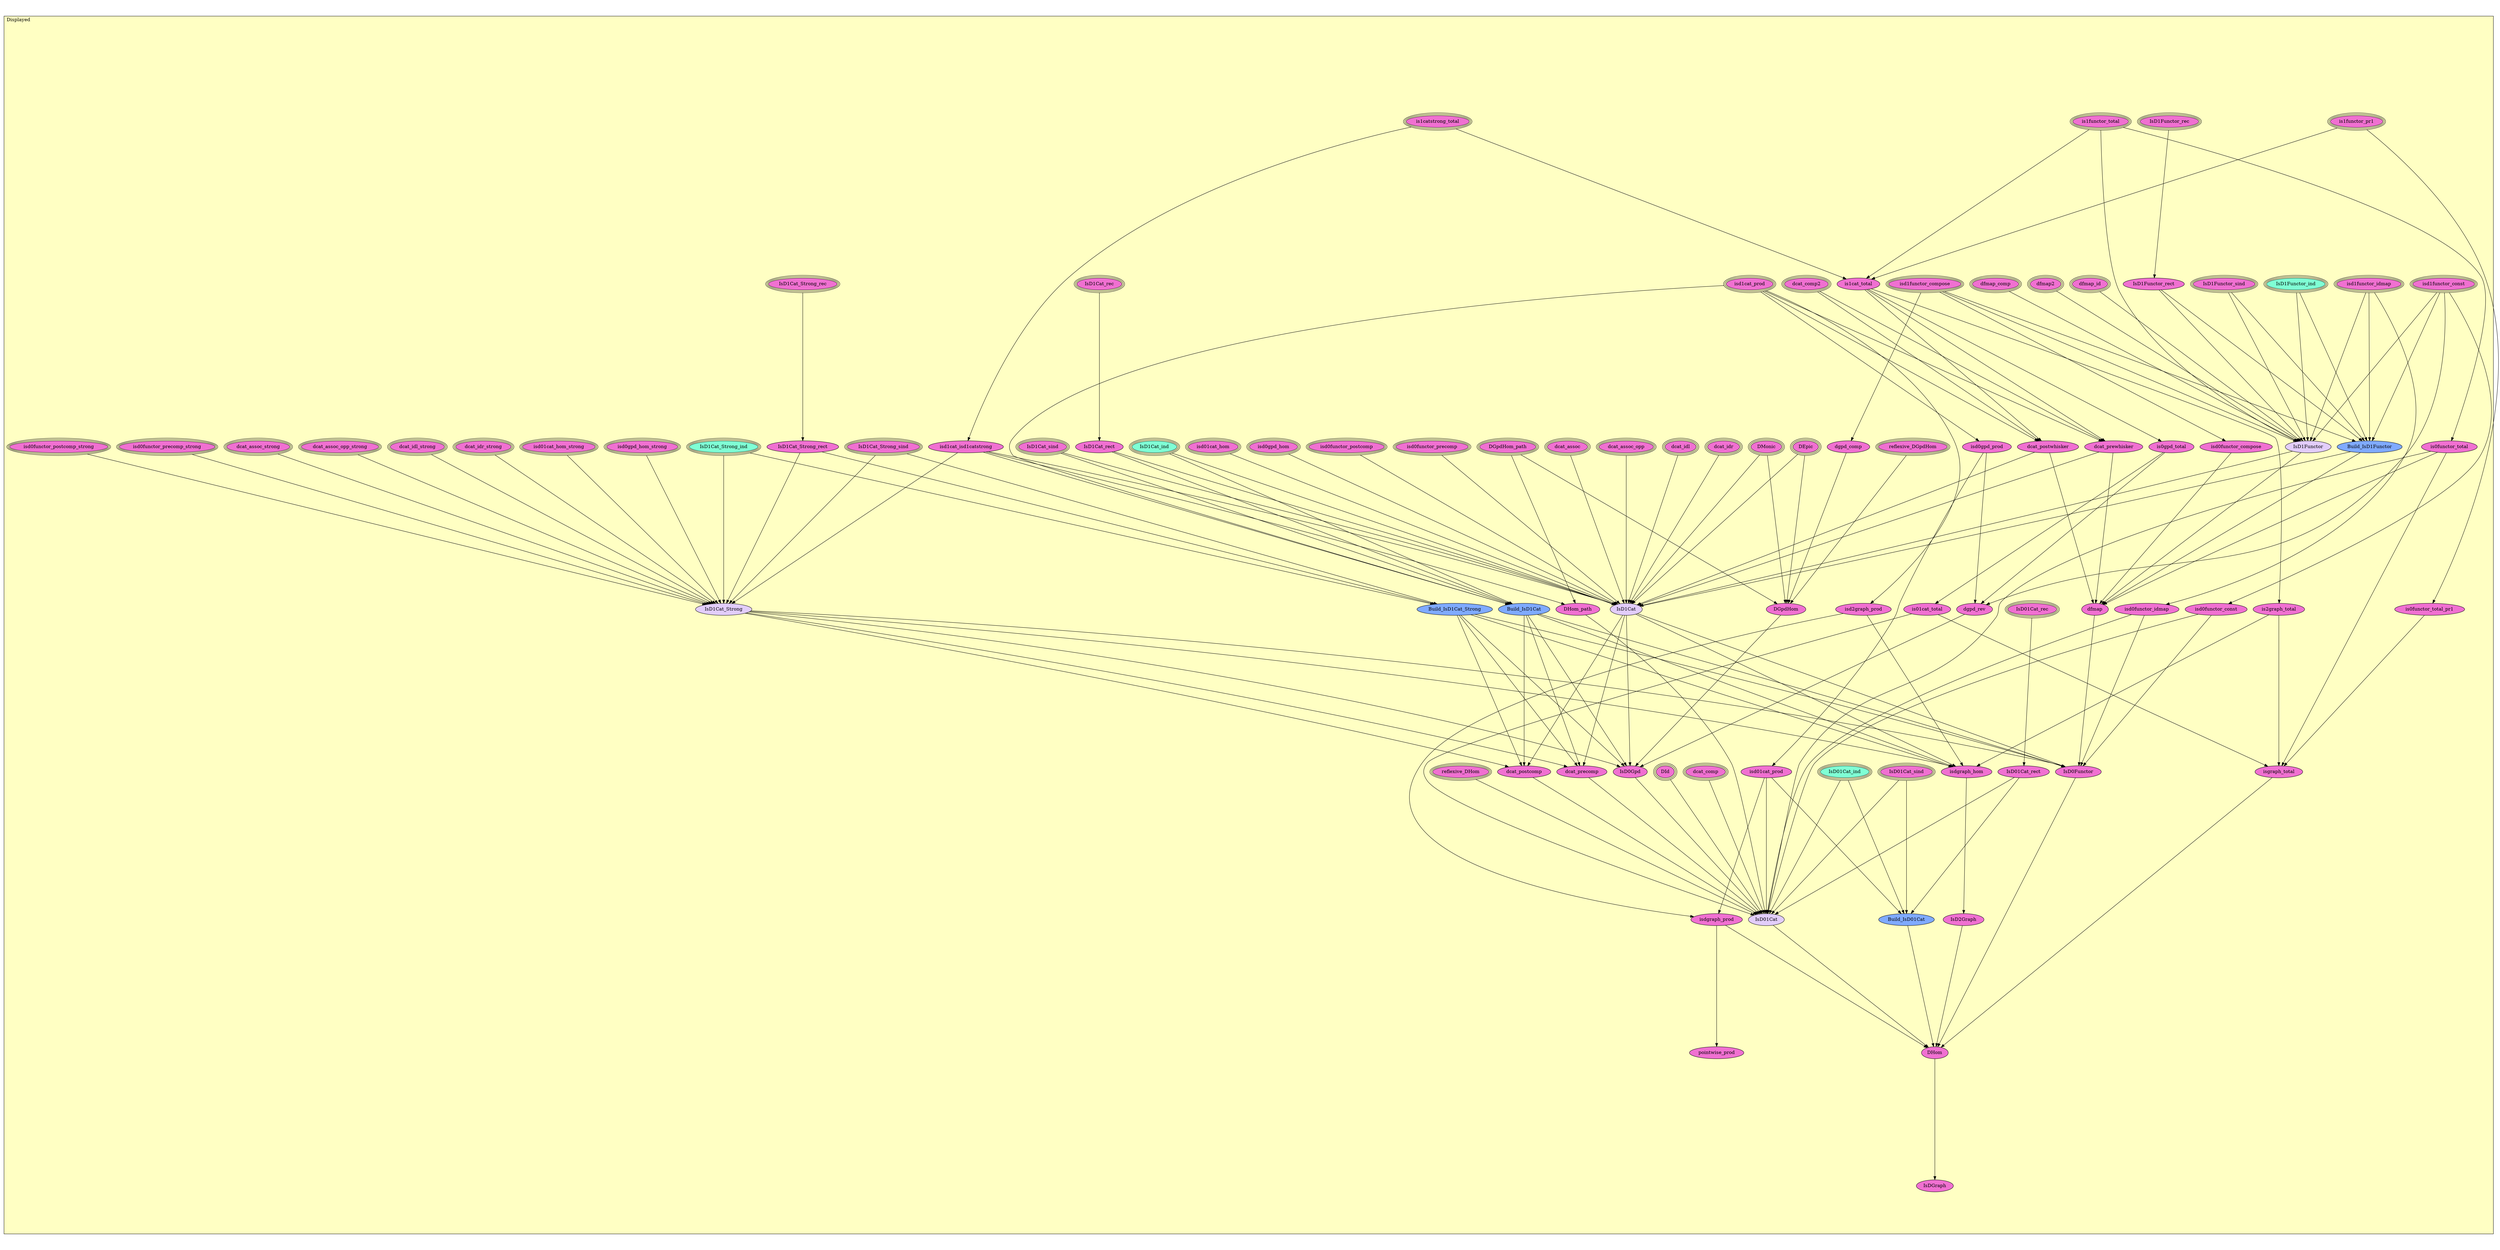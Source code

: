 digraph HoTT_WildCat_Displayed {
  graph [ratio=0.5]
  node [style=filled]
Displayed_isd1cat_prod [label="isd1cat_prod", URL=<Displayed.html#isd1cat_prod>, peripheries=3, fillcolor="#F070D1"] ;
Displayed_isd2graph_prod [label="isd2graph_prod", URL=<Displayed.html#isd2graph_prod>, fillcolor="#F070D1"] ;
Displayed_isd0gpd_prod [label="isd0gpd_prod", URL=<Displayed.html#isd0gpd_prod>, fillcolor="#F070D1"] ;
Displayed_isd01cat_prod [label="isd01cat_prod", URL=<Displayed.html#isd01cat_prod>, fillcolor="#F070D1"] ;
Displayed_isdgraph_prod [label="isdgraph_prod", URL=<Displayed.html#isdgraph_prod>, fillcolor="#F070D1"] ;
Displayed_pointwise_prod [label="pointwise_prod", URL=<Displayed.html#pointwise_prod>, fillcolor="#F070D1"] ;
Displayed_isd1functor_compose [label="isd1functor_compose", URL=<Displayed.html#isd1functor_compose>, peripheries=3, fillcolor="#F070D1"] ;
Displayed_isd0functor_compose [label="isd0functor_compose", URL=<Displayed.html#isd0functor_compose>, fillcolor="#F070D1"] ;
Displayed_isd1functor_const [label="isd1functor_const", URL=<Displayed.html#isd1functor_const>, peripheries=3, fillcolor="#F070D1"] ;
Displayed_isd0functor_const [label="isd0functor_const", URL=<Displayed.html#isd0functor_const>, fillcolor="#F070D1"] ;
Displayed_isd1functor_idmap [label="isd1functor_idmap", URL=<Displayed.html#isd1functor_idmap>, peripheries=3, fillcolor="#F070D1"] ;
Displayed_isd0functor_idmap [label="isd0functor_idmap", URL=<Displayed.html#isd0functor_idmap>, fillcolor="#F070D1"] ;
Displayed_is1functor_total [label="is1functor_total", URL=<Displayed.html#is1functor_total>, peripheries=3, fillcolor="#F070D1"] ;
Displayed_dfmap_comp [label="dfmap_comp", URL=<Displayed.html#dfmap_comp>, peripheries=3, fillcolor="#F070D1"] ;
Displayed_dfmap_id [label="dfmap_id", URL=<Displayed.html#dfmap_id>, peripheries=3, fillcolor="#F070D1"] ;
Displayed_dfmap2 [label="dfmap2", URL=<Displayed.html#dfmap2>, peripheries=3, fillcolor="#F070D1"] ;
Displayed_IsD1Functor_sind [label="IsD1Functor_sind", URL=<Displayed.html#IsD1Functor_sind>, peripheries=3, fillcolor="#F070D1"] ;
Displayed_IsD1Functor_rec [label="IsD1Functor_rec", URL=<Displayed.html#IsD1Functor_rec>, peripheries=3, fillcolor="#F070D1"] ;
Displayed_IsD1Functor_ind [label="IsD1Functor_ind", URL=<Displayed.html#IsD1Functor_ind>, peripheries=3, fillcolor="#7FFFD4"] ;
Displayed_IsD1Functor_rect [label="IsD1Functor_rect", URL=<Displayed.html#IsD1Functor_rect>, fillcolor="#F070D1"] ;
Displayed_Build_IsD1Functor [label="Build_IsD1Functor", URL=<Displayed.html#Build_IsD1Functor>, fillcolor="#7FAAFF"] ;
Displayed_IsD1Functor [label="IsD1Functor", URL=<Displayed.html#IsD1Functor>, fillcolor="#E2CDFA"] ;
Displayed_is1catstrong_total [label="is1catstrong_total", URL=<Displayed.html#is1catstrong_total>, peripheries=3, fillcolor="#F070D1"] ;
Displayed_isd1cat_isd1catstrong [label="isd1cat_isd1catstrong", URL=<Displayed.html#isd1cat_isd1catstrong>, fillcolor="#F070D1"] ;
Displayed_dcat_idr_strong [label="dcat_idr_strong", URL=<Displayed.html#dcat_idr_strong>, peripheries=3, fillcolor="#F070D1"] ;
Displayed_dcat_idl_strong [label="dcat_idl_strong", URL=<Displayed.html#dcat_idl_strong>, peripheries=3, fillcolor="#F070D1"] ;
Displayed_dcat_assoc_opp_strong [label="dcat_assoc_opp_strong", URL=<Displayed.html#dcat_assoc_opp_strong>, peripheries=3, fillcolor="#F070D1"] ;
Displayed_dcat_assoc_strong [label="dcat_assoc_strong", URL=<Displayed.html#dcat_assoc_strong>, peripheries=3, fillcolor="#F070D1"] ;
Displayed_isd0functor_precomp_strong [label="isd0functor_precomp_strong", URL=<Displayed.html#isd0functor_precomp_strong>, peripheries=3, fillcolor="#F070D1"] ;
Displayed_isd0functor_postcomp_strong [label="isd0functor_postcomp_strong", URL=<Displayed.html#isd0functor_postcomp_strong>, peripheries=3, fillcolor="#F070D1"] ;
Displayed_isd0gpd_hom_strong [label="isd0gpd_hom_strong", URL=<Displayed.html#isd0gpd_hom_strong>, peripheries=3, fillcolor="#F070D1"] ;
Displayed_isd01cat_hom_strong [label="isd01cat_hom_strong", URL=<Displayed.html#isd01cat_hom_strong>, peripheries=3, fillcolor="#F070D1"] ;
Displayed_IsD1Cat_Strong_sind [label="IsD1Cat_Strong_sind", URL=<Displayed.html#IsD1Cat_Strong_sind>, peripheries=3, fillcolor="#F070D1"] ;
Displayed_IsD1Cat_Strong_rec [label="IsD1Cat_Strong_rec", URL=<Displayed.html#IsD1Cat_Strong_rec>, peripheries=3, fillcolor="#F070D1"] ;
Displayed_IsD1Cat_Strong_ind [label="IsD1Cat_Strong_ind", URL=<Displayed.html#IsD1Cat_Strong_ind>, peripheries=3, fillcolor="#7FFFD4"] ;
Displayed_IsD1Cat_Strong_rect [label="IsD1Cat_Strong_rect", URL=<Displayed.html#IsD1Cat_Strong_rect>, fillcolor="#F070D1"] ;
Displayed_Build_IsD1Cat_Strong [label="Build_IsD1Cat_Strong", URL=<Displayed.html#Build_IsD1Cat_Strong>, fillcolor="#7FAAFF"] ;
Displayed_IsD1Cat_Strong [label="IsD1Cat_Strong", URL=<Displayed.html#IsD1Cat_Strong>, fillcolor="#E2CDFA"] ;
Displayed_is1functor_pr1 [label="is1functor_pr1", URL=<Displayed.html#is1functor_pr1>, peripheries=3, fillcolor="#F070D1"] ;
Displayed_is1cat_total [label="is1cat_total", URL=<Displayed.html#is1cat_total>, fillcolor="#F070D1"] ;
Displayed_is0functor_total [label="is0functor_total", URL=<Displayed.html#is0functor_total>, fillcolor="#F070D1"] ;
Displayed_is2graph_total [label="is2graph_total", URL=<Displayed.html#is2graph_total>, fillcolor="#F070D1"] ;
Displayed_is0functor_total_pr1 [label="is0functor_total_pr1", URL=<Displayed.html#is0functor_total_pr1>, fillcolor="#F070D1"] ;
Displayed_is0gpd_total [label="is0gpd_total", URL=<Displayed.html#is0gpd_total>, fillcolor="#F070D1"] ;
Displayed_is01cat_total [label="is01cat_total", URL=<Displayed.html#is01cat_total>, fillcolor="#F070D1"] ;
Displayed_isgraph_total [label="isgraph_total", URL=<Displayed.html#isgraph_total>, fillcolor="#F070D1"] ;
Displayed_DEpic [label="DEpic", URL=<Displayed.html#DEpic>, peripheries=3, fillcolor="#F070D1"] ;
Displayed_DMonic [label="DMonic", URL=<Displayed.html#DMonic>, peripheries=3, fillcolor="#F070D1"] ;
Displayed_dcat_comp2 [label="dcat_comp2", URL=<Displayed.html#dcat_comp2>, peripheries=3, fillcolor="#F070D1"] ;
Displayed_dcat_prewhisker [label="dcat_prewhisker", URL=<Displayed.html#dcat_prewhisker>, fillcolor="#F070D1"] ;
Displayed_dcat_postwhisker [label="dcat_postwhisker", URL=<Displayed.html#dcat_postwhisker>, fillcolor="#F070D1"] ;
Displayed_dcat_idr [label="dcat_idr", URL=<Displayed.html#dcat_idr>, peripheries=3, fillcolor="#F070D1"] ;
Displayed_dcat_idl [label="dcat_idl", URL=<Displayed.html#dcat_idl>, peripheries=3, fillcolor="#F070D1"] ;
Displayed_dcat_assoc_opp [label="dcat_assoc_opp", URL=<Displayed.html#dcat_assoc_opp>, peripheries=3, fillcolor="#F070D1"] ;
Displayed_dcat_assoc [label="dcat_assoc", URL=<Displayed.html#dcat_assoc>, peripheries=3, fillcolor="#F070D1"] ;
Displayed_isd0functor_precomp [label="isd0functor_precomp", URL=<Displayed.html#isd0functor_precomp>, peripheries=3, fillcolor="#F070D1"] ;
Displayed_isd0functor_postcomp [label="isd0functor_postcomp", URL=<Displayed.html#isd0functor_postcomp>, peripheries=3, fillcolor="#F070D1"] ;
Displayed_isd0gpd_hom [label="isd0gpd_hom", URL=<Displayed.html#isd0gpd_hom>, peripheries=3, fillcolor="#F070D1"] ;
Displayed_isd01cat_hom [label="isd01cat_hom", URL=<Displayed.html#isd01cat_hom>, peripheries=3, fillcolor="#F070D1"] ;
Displayed_IsD1Cat_sind [label="IsD1Cat_sind", URL=<Displayed.html#IsD1Cat_sind>, peripheries=3, fillcolor="#F070D1"] ;
Displayed_IsD1Cat_rec [label="IsD1Cat_rec", URL=<Displayed.html#IsD1Cat_rec>, peripheries=3, fillcolor="#F070D1"] ;
Displayed_IsD1Cat_ind [label="IsD1Cat_ind", URL=<Displayed.html#IsD1Cat_ind>, peripheries=3, fillcolor="#7FFFD4"] ;
Displayed_IsD1Cat_rect [label="IsD1Cat_rect", URL=<Displayed.html#IsD1Cat_rect>, fillcolor="#F070D1"] ;
Displayed_Build_IsD1Cat [label="Build_IsD1Cat", URL=<Displayed.html#Build_IsD1Cat>, fillcolor="#7FAAFF"] ;
Displayed_IsD1Cat [label="IsD1Cat", URL=<Displayed.html#IsD1Cat>, fillcolor="#E2CDFA"] ;
Displayed_isdgraph_hom [label="isdgraph_hom", URL=<Displayed.html#isdgraph_hom>, fillcolor="#F070D1"] ;
Displayed_IsD2Graph [label="IsD2Graph", URL=<Displayed.html#IsD2Graph>, fillcolor="#F070D1"] ;
Displayed_dfmap [label="dfmap", URL=<Displayed.html#dfmap>, fillcolor="#F070D1"] ;
Displayed_IsD0Functor [label="IsD0Functor", URL=<Displayed.html#IsD0Functor>, fillcolor="#F070D1"] ;
Displayed_reflexive_DGpdHom [label="reflexive_DGpdHom", URL=<Displayed.html#reflexive_DGpdHom>, peripheries=3, fillcolor="#F070D1"] ;
Displayed_reflexive_DHom [label="reflexive_DHom", URL=<Displayed.html#reflexive_DHom>, peripheries=3, fillcolor="#F070D1"] ;
Displayed_DGpdHom_path [label="DGpdHom_path", URL=<Displayed.html#DGpdHom_path>, peripheries=3, fillcolor="#F070D1"] ;
Displayed_DHom_path [label="DHom_path", URL=<Displayed.html#DHom_path>, fillcolor="#F070D1"] ;
Displayed_dgpd_comp [label="dgpd_comp", URL=<Displayed.html#dgpd_comp>, fillcolor="#F070D1"] ;
Displayed_DGpdHom [label="DGpdHom", URL=<Displayed.html#DGpdHom>, fillcolor="#F070D1"] ;
Displayed_dgpd_rev [label="dgpd_rev", URL=<Displayed.html#dgpd_rev>, fillcolor="#F070D1"] ;
Displayed_IsD0Gpd [label="IsD0Gpd", URL=<Displayed.html#IsD0Gpd>, fillcolor="#F070D1"] ;
Displayed_dcat_precomp [label="dcat_precomp", URL=<Displayed.html#dcat_precomp>, fillcolor="#F070D1"] ;
Displayed_dcat_postcomp [label="dcat_postcomp", URL=<Displayed.html#dcat_postcomp>, fillcolor="#F070D1"] ;
Displayed_dcat_comp [label="dcat_comp", URL=<Displayed.html#dcat_comp>, peripheries=3, fillcolor="#F070D1"] ;
Displayed_DId [label="DId", URL=<Displayed.html#DId>, peripheries=3, fillcolor="#F070D1"] ;
Displayed_IsD01Cat_sind [label="IsD01Cat_sind", URL=<Displayed.html#IsD01Cat_sind>, peripheries=3, fillcolor="#F070D1"] ;
Displayed_IsD01Cat_rec [label="IsD01Cat_rec", URL=<Displayed.html#IsD01Cat_rec>, peripheries=3, fillcolor="#F070D1"] ;
Displayed_IsD01Cat_ind [label="IsD01Cat_ind", URL=<Displayed.html#IsD01Cat_ind>, peripheries=3, fillcolor="#7FFFD4"] ;
Displayed_IsD01Cat_rect [label="IsD01Cat_rect", URL=<Displayed.html#IsD01Cat_rect>, fillcolor="#F070D1"] ;
Displayed_Build_IsD01Cat [label="Build_IsD01Cat", URL=<Displayed.html#Build_IsD01Cat>, fillcolor="#7FAAFF"] ;
Displayed_IsD01Cat [label="IsD01Cat", URL=<Displayed.html#IsD01Cat>, fillcolor="#E2CDFA"] ;
Displayed_DHom [label="DHom", URL=<Displayed.html#DHom>, fillcolor="#F070D1"] ;
Displayed_IsDGraph [label="IsDGraph", URL=<Displayed.html#IsDGraph>, fillcolor="#F070D1"] ;
  Displayed_isd1cat_prod -> Displayed_isd2graph_prod [] ;
  Displayed_isd1cat_prod -> Displayed_isd0gpd_prod [] ;
  Displayed_isd1cat_prod -> Displayed_dcat_prewhisker [] ;
  Displayed_isd1cat_prod -> Displayed_dcat_postwhisker [] ;
  Displayed_isd1cat_prod -> Displayed_Build_IsD1Cat [] ;
  Displayed_isd2graph_prod -> Displayed_isdgraph_prod [] ;
  Displayed_isd2graph_prod -> Displayed_isdgraph_hom [] ;
  Displayed_isd0gpd_prod -> Displayed_isd01cat_prod [] ;
  Displayed_isd0gpd_prod -> Displayed_dgpd_rev [] ;
  Displayed_isd01cat_prod -> Displayed_isdgraph_prod [] ;
  Displayed_isd01cat_prod -> Displayed_Build_IsD01Cat [] ;
  Displayed_isd01cat_prod -> Displayed_IsD01Cat [] ;
  Displayed_isdgraph_prod -> Displayed_pointwise_prod [] ;
  Displayed_isdgraph_prod -> Displayed_DHom [] ;
  Displayed_isd1functor_compose -> Displayed_isd0functor_compose [] ;
  Displayed_isd1functor_compose -> Displayed_Build_IsD1Functor [] ;
  Displayed_isd1functor_compose -> Displayed_IsD1Functor [] ;
  Displayed_isd1functor_compose -> Displayed_dgpd_comp [] ;
  Displayed_isd0functor_compose -> Displayed_dfmap [] ;
  Displayed_isd1functor_const -> Displayed_isd0functor_const [] ;
  Displayed_isd1functor_const -> Displayed_Build_IsD1Functor [] ;
  Displayed_isd1functor_const -> Displayed_IsD1Functor [] ;
  Displayed_isd1functor_const -> Displayed_dgpd_rev [] ;
  Displayed_isd0functor_const -> Displayed_IsD0Functor [] ;
  Displayed_isd0functor_const -> Displayed_IsD01Cat [] ;
  Displayed_isd1functor_idmap -> Displayed_isd0functor_idmap [] ;
  Displayed_isd1functor_idmap -> Displayed_Build_IsD1Functor [] ;
  Displayed_isd1functor_idmap -> Displayed_IsD1Functor [] ;
  Displayed_isd0functor_idmap -> Displayed_IsD0Functor [] ;
  Displayed_isd0functor_idmap -> Displayed_IsD01Cat [] ;
  Displayed_is1functor_total -> Displayed_IsD1Functor [] ;
  Displayed_is1functor_total -> Displayed_is1cat_total [] ;
  Displayed_is1functor_total -> Displayed_is0functor_total [] ;
  Displayed_dfmap_comp -> Displayed_IsD1Functor [] ;
  Displayed_dfmap_id -> Displayed_IsD1Functor [] ;
  Displayed_dfmap2 -> Displayed_IsD1Functor [] ;
  Displayed_IsD1Functor_sind -> Displayed_Build_IsD1Functor [] ;
  Displayed_IsD1Functor_sind -> Displayed_IsD1Functor [] ;
  Displayed_IsD1Functor_rec -> Displayed_IsD1Functor_rect [] ;
  Displayed_IsD1Functor_ind -> Displayed_Build_IsD1Functor [] ;
  Displayed_IsD1Functor_ind -> Displayed_IsD1Functor [] ;
  Displayed_IsD1Functor_rect -> Displayed_Build_IsD1Functor [] ;
  Displayed_IsD1Functor_rect -> Displayed_IsD1Functor [] ;
  Displayed_Build_IsD1Functor -> Displayed_IsD1Cat [] ;
  Displayed_Build_IsD1Functor -> Displayed_dfmap [] ;
  Displayed_IsD1Functor -> Displayed_IsD1Cat [] ;
  Displayed_IsD1Functor -> Displayed_dfmap [] ;
  Displayed_is1catstrong_total -> Displayed_isd1cat_isd1catstrong [] ;
  Displayed_is1catstrong_total -> Displayed_is1cat_total [] ;
  Displayed_isd1cat_isd1catstrong -> Displayed_IsD1Cat_Strong [] ;
  Displayed_isd1cat_isd1catstrong -> Displayed_Build_IsD1Cat [] ;
  Displayed_isd1cat_isd1catstrong -> Displayed_IsD1Cat [] ;
  Displayed_isd1cat_isd1catstrong -> Displayed_DHom_path [] ;
  Displayed_dcat_idr_strong -> Displayed_IsD1Cat_Strong [] ;
  Displayed_dcat_idl_strong -> Displayed_IsD1Cat_Strong [] ;
  Displayed_dcat_assoc_opp_strong -> Displayed_IsD1Cat_Strong [] ;
  Displayed_dcat_assoc_strong -> Displayed_IsD1Cat_Strong [] ;
  Displayed_isd0functor_precomp_strong -> Displayed_IsD1Cat_Strong [] ;
  Displayed_isd0functor_postcomp_strong -> Displayed_IsD1Cat_Strong [] ;
  Displayed_isd0gpd_hom_strong -> Displayed_IsD1Cat_Strong [] ;
  Displayed_isd01cat_hom_strong -> Displayed_IsD1Cat_Strong [] ;
  Displayed_IsD1Cat_Strong_sind -> Displayed_Build_IsD1Cat_Strong [] ;
  Displayed_IsD1Cat_Strong_sind -> Displayed_IsD1Cat_Strong [] ;
  Displayed_IsD1Cat_Strong_rec -> Displayed_IsD1Cat_Strong_rect [] ;
  Displayed_IsD1Cat_Strong_ind -> Displayed_Build_IsD1Cat_Strong [] ;
  Displayed_IsD1Cat_Strong_ind -> Displayed_IsD1Cat_Strong [] ;
  Displayed_IsD1Cat_Strong_rect -> Displayed_Build_IsD1Cat_Strong [] ;
  Displayed_IsD1Cat_Strong_rect -> Displayed_IsD1Cat_Strong [] ;
  Displayed_Build_IsD1Cat_Strong -> Displayed_isdgraph_hom [] ;
  Displayed_Build_IsD1Cat_Strong -> Displayed_IsD0Functor [] ;
  Displayed_Build_IsD1Cat_Strong -> Displayed_IsD0Gpd [] ;
  Displayed_Build_IsD1Cat_Strong -> Displayed_dcat_precomp [] ;
  Displayed_Build_IsD1Cat_Strong -> Displayed_dcat_postcomp [] ;
  Displayed_IsD1Cat_Strong -> Displayed_isdgraph_hom [] ;
  Displayed_IsD1Cat_Strong -> Displayed_IsD0Functor [] ;
  Displayed_IsD1Cat_Strong -> Displayed_IsD0Gpd [] ;
  Displayed_IsD1Cat_Strong -> Displayed_dcat_precomp [] ;
  Displayed_IsD1Cat_Strong -> Displayed_dcat_postcomp [] ;
  Displayed_is1functor_pr1 -> Displayed_is1cat_total [] ;
  Displayed_is1functor_pr1 -> Displayed_is0functor_total_pr1 [] ;
  Displayed_is1cat_total -> Displayed_is2graph_total [] ;
  Displayed_is1cat_total -> Displayed_is0gpd_total [] ;
  Displayed_is1cat_total -> Displayed_dcat_prewhisker [] ;
  Displayed_is1cat_total -> Displayed_dcat_postwhisker [] ;
  Displayed_is0functor_total -> Displayed_isgraph_total [] ;
  Displayed_is0functor_total -> Displayed_dfmap [] ;
  Displayed_is0functor_total -> Displayed_IsD01Cat [] ;
  Displayed_is2graph_total -> Displayed_isgraph_total [] ;
  Displayed_is2graph_total -> Displayed_isdgraph_hom [] ;
  Displayed_is0functor_total_pr1 -> Displayed_isgraph_total [] ;
  Displayed_is0gpd_total -> Displayed_is01cat_total [] ;
  Displayed_is0gpd_total -> Displayed_dgpd_rev [] ;
  Displayed_is01cat_total -> Displayed_isgraph_total [] ;
  Displayed_is01cat_total -> Displayed_IsD01Cat [] ;
  Displayed_isgraph_total -> Displayed_DHom [] ;
  Displayed_DEpic -> Displayed_IsD1Cat [] ;
  Displayed_DEpic -> Displayed_DGpdHom [] ;
  Displayed_DMonic -> Displayed_IsD1Cat [] ;
  Displayed_DMonic -> Displayed_DGpdHom [] ;
  Displayed_dcat_comp2 -> Displayed_dcat_prewhisker [] ;
  Displayed_dcat_comp2 -> Displayed_dcat_postwhisker [] ;
  Displayed_dcat_prewhisker -> Displayed_IsD1Cat [] ;
  Displayed_dcat_prewhisker -> Displayed_dfmap [] ;
  Displayed_dcat_postwhisker -> Displayed_IsD1Cat [] ;
  Displayed_dcat_postwhisker -> Displayed_dfmap [] ;
  Displayed_dcat_idr -> Displayed_IsD1Cat [] ;
  Displayed_dcat_idl -> Displayed_IsD1Cat [] ;
  Displayed_dcat_assoc_opp -> Displayed_IsD1Cat [] ;
  Displayed_dcat_assoc -> Displayed_IsD1Cat [] ;
  Displayed_isd0functor_precomp -> Displayed_IsD1Cat [] ;
  Displayed_isd0functor_postcomp -> Displayed_IsD1Cat [] ;
  Displayed_isd0gpd_hom -> Displayed_IsD1Cat [] ;
  Displayed_isd01cat_hom -> Displayed_IsD1Cat [] ;
  Displayed_IsD1Cat_sind -> Displayed_Build_IsD1Cat [] ;
  Displayed_IsD1Cat_sind -> Displayed_IsD1Cat [] ;
  Displayed_IsD1Cat_rec -> Displayed_IsD1Cat_rect [] ;
  Displayed_IsD1Cat_ind -> Displayed_Build_IsD1Cat [] ;
  Displayed_IsD1Cat_ind -> Displayed_IsD1Cat [] ;
  Displayed_IsD1Cat_rect -> Displayed_Build_IsD1Cat [] ;
  Displayed_IsD1Cat_rect -> Displayed_IsD1Cat [] ;
  Displayed_Build_IsD1Cat -> Displayed_isdgraph_hom [] ;
  Displayed_Build_IsD1Cat -> Displayed_IsD0Functor [] ;
  Displayed_Build_IsD1Cat -> Displayed_IsD0Gpd [] ;
  Displayed_Build_IsD1Cat -> Displayed_dcat_precomp [] ;
  Displayed_Build_IsD1Cat -> Displayed_dcat_postcomp [] ;
  Displayed_IsD1Cat -> Displayed_isdgraph_hom [] ;
  Displayed_IsD1Cat -> Displayed_IsD0Functor [] ;
  Displayed_IsD1Cat -> Displayed_IsD0Gpd [] ;
  Displayed_IsD1Cat -> Displayed_dcat_precomp [] ;
  Displayed_IsD1Cat -> Displayed_dcat_postcomp [] ;
  Displayed_isdgraph_hom -> Displayed_IsD2Graph [] ;
  Displayed_IsD2Graph -> Displayed_DHom [] ;
  Displayed_dfmap -> Displayed_IsD0Functor [] ;
  Displayed_IsD0Functor -> Displayed_DHom [] ;
  Displayed_reflexive_DGpdHom -> Displayed_DGpdHom [] ;
  Displayed_reflexive_DHom -> Displayed_IsD01Cat [] ;
  Displayed_DGpdHom_path -> Displayed_DHom_path [] ;
  Displayed_DGpdHom_path -> Displayed_DGpdHom [] ;
  Displayed_DHom_path -> Displayed_IsD01Cat [] ;
  Displayed_dgpd_comp -> Displayed_DGpdHom [] ;
  Displayed_DGpdHom -> Displayed_IsD0Gpd [] ;
  Displayed_dgpd_rev -> Displayed_IsD0Gpd [] ;
  Displayed_IsD0Gpd -> Displayed_IsD01Cat [] ;
  Displayed_dcat_precomp -> Displayed_IsD01Cat [] ;
  Displayed_dcat_postcomp -> Displayed_IsD01Cat [] ;
  Displayed_dcat_comp -> Displayed_IsD01Cat [] ;
  Displayed_DId -> Displayed_IsD01Cat [] ;
  Displayed_IsD01Cat_sind -> Displayed_Build_IsD01Cat [] ;
  Displayed_IsD01Cat_sind -> Displayed_IsD01Cat [] ;
  Displayed_IsD01Cat_rec -> Displayed_IsD01Cat_rect [] ;
  Displayed_IsD01Cat_ind -> Displayed_Build_IsD01Cat [] ;
  Displayed_IsD01Cat_ind -> Displayed_IsD01Cat [] ;
  Displayed_IsD01Cat_rect -> Displayed_Build_IsD01Cat [] ;
  Displayed_IsD01Cat_rect -> Displayed_IsD01Cat [] ;
  Displayed_Build_IsD01Cat -> Displayed_DHom [] ;
  Displayed_IsD01Cat -> Displayed_DHom [] ;
  Displayed_DHom -> Displayed_IsDGraph [] ;
subgraph cluster_Displayed { label="Displayed"; fillcolor="#FFFFC3"; labeljust=l; style=filled 
Displayed_IsDGraph; Displayed_DHom; Displayed_IsD01Cat; Displayed_Build_IsD01Cat; Displayed_IsD01Cat_rect; Displayed_IsD01Cat_ind; Displayed_IsD01Cat_rec; Displayed_IsD01Cat_sind; Displayed_DId; Displayed_dcat_comp; Displayed_dcat_postcomp; Displayed_dcat_precomp; Displayed_IsD0Gpd; Displayed_dgpd_rev; Displayed_DGpdHom; Displayed_dgpd_comp; Displayed_DHom_path; Displayed_DGpdHom_path; Displayed_reflexive_DHom; Displayed_reflexive_DGpdHom; Displayed_IsD0Functor; Displayed_dfmap; Displayed_IsD2Graph; Displayed_isdgraph_hom; Displayed_IsD1Cat; Displayed_Build_IsD1Cat; Displayed_IsD1Cat_rect; Displayed_IsD1Cat_ind; Displayed_IsD1Cat_rec; Displayed_IsD1Cat_sind; Displayed_isd01cat_hom; Displayed_isd0gpd_hom; Displayed_isd0functor_postcomp; Displayed_isd0functor_precomp; Displayed_dcat_assoc; Displayed_dcat_assoc_opp; Displayed_dcat_idl; Displayed_dcat_idr; Displayed_dcat_postwhisker; Displayed_dcat_prewhisker; Displayed_dcat_comp2; Displayed_DMonic; Displayed_DEpic; Displayed_isgraph_total; Displayed_is01cat_total; Displayed_is0gpd_total; Displayed_is0functor_total_pr1; Displayed_is2graph_total; Displayed_is0functor_total; Displayed_is1cat_total; Displayed_is1functor_pr1; Displayed_IsD1Cat_Strong; Displayed_Build_IsD1Cat_Strong; Displayed_IsD1Cat_Strong_rect; Displayed_IsD1Cat_Strong_ind; Displayed_IsD1Cat_Strong_rec; Displayed_IsD1Cat_Strong_sind; Displayed_isd01cat_hom_strong; Displayed_isd0gpd_hom_strong; Displayed_isd0functor_postcomp_strong; Displayed_isd0functor_precomp_strong; Displayed_dcat_assoc_strong; Displayed_dcat_assoc_opp_strong; Displayed_dcat_idl_strong; Displayed_dcat_idr_strong; Displayed_isd1cat_isd1catstrong; Displayed_is1catstrong_total; Displayed_IsD1Functor; Displayed_Build_IsD1Functor; Displayed_IsD1Functor_rect; Displayed_IsD1Functor_ind; Displayed_IsD1Functor_rec; Displayed_IsD1Functor_sind; Displayed_dfmap2; Displayed_dfmap_id; Displayed_dfmap_comp; Displayed_is1functor_total; Displayed_isd0functor_idmap; Displayed_isd1functor_idmap; Displayed_isd0functor_const; Displayed_isd1functor_const; Displayed_isd0functor_compose; Displayed_isd1functor_compose; Displayed_pointwise_prod; Displayed_isdgraph_prod; Displayed_isd01cat_prod; Displayed_isd0gpd_prod; Displayed_isd2graph_prod; Displayed_isd1cat_prod; };
} /* END */
